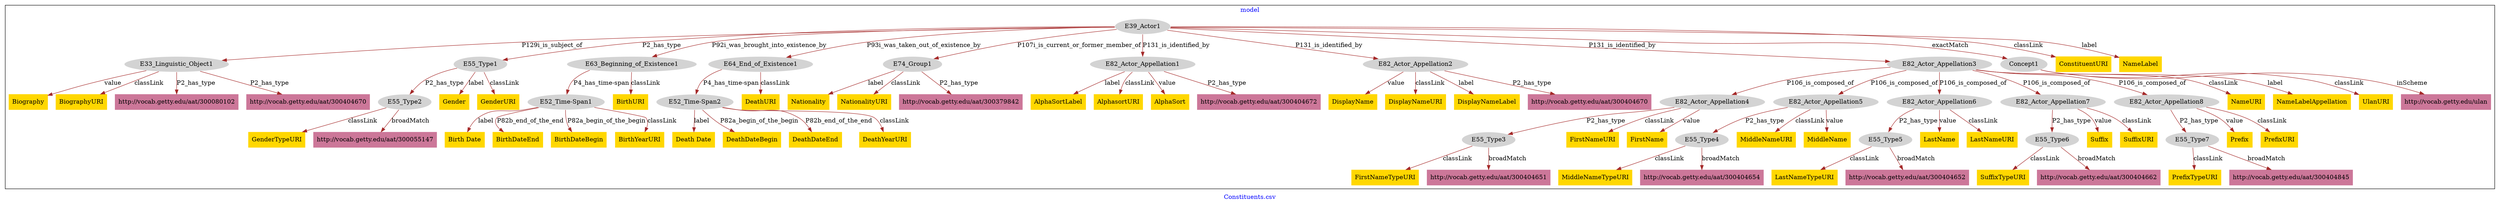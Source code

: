 digraph n0 {
fontcolor="blue"
remincross="true"
label="Constituents.csv"
subgraph cluster {
label="model"
n2[style="filled",color="white",fillcolor="lightgray",label="E39_Actor1"];
n3[style="filled",color="white",fillcolor="lightgray",label="E33_Linguistic_Object1"];
n4[style="filled",color="white",fillcolor="lightgray",label="E55_Type1"];
n5[style="filled",color="white",fillcolor="lightgray",label="E63_Beginning_of_Existence1"];
n6[style="filled",color="white",fillcolor="lightgray",label="E64_End_of_Existence1"];
n7[style="filled",color="white",fillcolor="lightgray",label="E74_Group1"];
n8[style="filled",color="white",fillcolor="lightgray",label="E82_Actor_Appellation1"];
n9[style="filled",color="white",fillcolor="lightgray",label="E82_Actor_Appellation2"];
n10[style="filled",color="white",fillcolor="lightgray",label="E82_Actor_Appellation3"];
n11[style="filled",color="white",fillcolor="lightgray",label="Concept1"];
n12[style="filled",color="white",fillcolor="lightgray",label="E55_Type2"];
n13[style="filled",color="white",fillcolor="lightgray",label="E52_Time-Span1"];
n14[style="filled",color="white",fillcolor="lightgray",label="E52_Time-Span2"];
n15[style="filled",color="white",fillcolor="lightgray",label="E82_Actor_Appellation4"];
n16[style="filled",color="white",fillcolor="lightgray",label="E82_Actor_Appellation5"];
n17[style="filled",color="white",fillcolor="lightgray",label="E82_Actor_Appellation6"];
n18[style="filled",color="white",fillcolor="lightgray",label="E82_Actor_Appellation7"];
n19[style="filled",color="white",fillcolor="lightgray",label="E82_Actor_Appellation8"];
n20[style="filled",color="white",fillcolor="lightgray",label="E55_Type3"];
n21[style="filled",color="white",fillcolor="lightgray",label="E55_Type4"];
n22[style="filled",color="white",fillcolor="lightgray",label="E55_Type5"];
n23[style="filled",color="white",fillcolor="lightgray",label="E55_Type6"];
n24[style="filled",color="white",fillcolor="lightgray",label="E55_Type7"];
n25[shape="plaintext",style="filled",fillcolor="gold",label="LastName"];
n26[shape="plaintext",style="filled",fillcolor="gold",label="Suffix"];
n27[shape="plaintext",style="filled",fillcolor="gold",label="Prefix"];
n28[shape="plaintext",style="filled",fillcolor="gold",label="Biography"];
n29[shape="plaintext",style="filled",fillcolor="gold",label="SuffixTypeURI"];
n30[shape="plaintext",style="filled",fillcolor="gold",label="SuffixURI"];
n31[shape="plaintext",style="filled",fillcolor="gold",label="Birth Date"];
n32[shape="plaintext",style="filled",fillcolor="gold",label="Death Date"];
n33[shape="plaintext",style="filled",fillcolor="gold",label="MiddleNameURI"];
n34[shape="plaintext",style="filled",fillcolor="gold",label="FirstNameTypeURI"];
n35[shape="plaintext",style="filled",fillcolor="gold",label="DisplayName"];
n36[shape="plaintext",style="filled",fillcolor="gold",label="FirstNameURI"];
n37[shape="plaintext",style="filled",fillcolor="gold",label="FirstName"];
n38[shape="plaintext",style="filled",fillcolor="gold",label="MiddleName"];
n39[shape="plaintext",style="filled",fillcolor="gold",label="BirthDateEnd"];
n40[shape="plaintext",style="filled",fillcolor="gold",label="DeathURI"];
n41[shape="plaintext",style="filled",fillcolor="gold",label="DeathDateBegin"];
n42[shape="plaintext",style="filled",fillcolor="gold",label="AlphaSortLabel"];
n43[shape="plaintext",style="filled",fillcolor="gold",label="NameURI"];
n44[shape="plaintext",style="filled",fillcolor="gold",label="BirthDateBegin"];
n45[shape="plaintext",style="filled",fillcolor="gold",label="ConstituentURI"];
n46[shape="plaintext",style="filled",fillcolor="gold",label="GenderTypeURI"];
n47[shape="plaintext",style="filled",fillcolor="gold",label="DeathDateEnd"];
n48[shape="plaintext",style="filled",fillcolor="gold",label="BiographyURI"];
n49[shape="plaintext",style="filled",fillcolor="gold",label="Gender"];
n50[shape="plaintext",style="filled",fillcolor="gold",label="NameLabelAppellation"];
n51[shape="plaintext",style="filled",fillcolor="gold",label="LastNameURI"];
n52[shape="plaintext",style="filled",fillcolor="gold",label="UlanURI"];
n53[shape="plaintext",style="filled",fillcolor="gold",label="Nationality"];
n54[shape="plaintext",style="filled",fillcolor="gold",label="DisplayNameURI"];
n55[shape="plaintext",style="filled",fillcolor="gold",label="GenderURI"];
n56[shape="plaintext",style="filled",fillcolor="gold",label="AlphasortURI"];
n57[shape="plaintext",style="filled",fillcolor="gold",label="NationalityURI"];
n58[shape="plaintext",style="filled",fillcolor="gold",label="BirthYearURI"];
n59[shape="plaintext",style="filled",fillcolor="gold",label="AlphaSort"];
n60[shape="plaintext",style="filled",fillcolor="gold",label="DisplayNameLabel"];
n61[shape="plaintext",style="filled",fillcolor="gold",label="LastNameTypeURI"];
n62[shape="plaintext",style="filled",fillcolor="gold",label="PrefixURI"];
n63[shape="plaintext",style="filled",fillcolor="gold",label="BirthURI"];
n64[shape="plaintext",style="filled",fillcolor="gold",label="NameLabel"];
n65[shape="plaintext",style="filled",fillcolor="gold",label="PrefixTypeURI"];
n66[shape="plaintext",style="filled",fillcolor="gold",label="DeathYearURI"];
n67[shape="plaintext",style="filled",fillcolor="gold",label="MiddleNameTypeURI"];
n68[shape="plaintext",style="filled",fillcolor="#CC7799",label="http://vocab.getty.edu/aat/300404672"];
n69[shape="plaintext",style="filled",fillcolor="#CC7799",label="http://vocab.getty.edu/aat/300080102"];
n70[shape="plaintext",style="filled",fillcolor="#CC7799",label="http://vocab.getty.edu/aat/300404670"];
n71[shape="plaintext",style="filled",fillcolor="#CC7799",label="http://vocab.getty.edu/aat/300404670"];
n72[shape="plaintext",style="filled",fillcolor="#CC7799",label="http://vocab.getty.edu/aat/300379842"];
n73[shape="plaintext",style="filled",fillcolor="#CC7799",label="http://vocab.getty.edu/aat/300404651"];
n74[shape="plaintext",style="filled",fillcolor="#CC7799",label="http://vocab.getty.edu/aat/300404662"];
n75[shape="plaintext",style="filled",fillcolor="#CC7799",label="http://vocab.getty.edu/aat/300404654"];
n76[shape="plaintext",style="filled",fillcolor="#CC7799",label="http://vocab.getty.edu/aat/300404845"];
n77[shape="plaintext",style="filled",fillcolor="#CC7799",label="http://vocab.getty.edu/aat/300404652"];
n78[shape="plaintext",style="filled",fillcolor="#CC7799",label="http://vocab.getty.edu/aat/300055147"];
n79[shape="plaintext",style="filled",fillcolor="#CC7799",label="http://vocab.getty.edu/ulan"];
}
n2 -> n3[color="brown",fontcolor="black",label="P129i_is_subject_of"]
n2 -> n4[color="brown",fontcolor="black",label="P2_has_type"]
n2 -> n5[color="brown",fontcolor="black",label="P92i_was_brought_into_existence_by"]
n2 -> n6[color="brown",fontcolor="black",label="P93i_was_taken_out_of_existence_by"]
n2 -> n7[color="brown",fontcolor="black",label="P107i_is_current_or_former_member_of"]
n2 -> n8[color="brown",fontcolor="black",label="P131_is_identified_by"]
n2 -> n9[color="brown",fontcolor="black",label="P131_is_identified_by"]
n2 -> n10[color="brown",fontcolor="black",label="P131_is_identified_by"]
n2 -> n11[color="brown",fontcolor="black",label="exactMatch"]
n4 -> n12[color="brown",fontcolor="black",label="P2_has_type"]
n5 -> n13[color="brown",fontcolor="black",label="P4_has_time-span"]
n6 -> n14[color="brown",fontcolor="black",label="P4_has_time-span"]
n10 -> n15[color="brown",fontcolor="black",label="P106_is_composed_of"]
n10 -> n16[color="brown",fontcolor="black",label="P106_is_composed_of"]
n10 -> n17[color="brown",fontcolor="black",label="P106_is_composed_of"]
n10 -> n18[color="brown",fontcolor="black",label="P106_is_composed_of"]
n10 -> n19[color="brown",fontcolor="black",label="P106_is_composed_of"]
n15 -> n20[color="brown",fontcolor="black",label="P2_has_type"]
n16 -> n21[color="brown",fontcolor="black",label="P2_has_type"]
n17 -> n22[color="brown",fontcolor="black",label="P2_has_type"]
n18 -> n23[color="brown",fontcolor="black",label="P2_has_type"]
n19 -> n24[color="brown",fontcolor="black",label="P2_has_type"]
n17 -> n25[color="brown",fontcolor="black",label="value"]
n18 -> n26[color="brown",fontcolor="black",label="value"]
n19 -> n27[color="brown",fontcolor="black",label="value"]
n3 -> n28[color="brown",fontcolor="black",label="value"]
n23 -> n29[color="brown",fontcolor="black",label="classLink"]
n18 -> n30[color="brown",fontcolor="black",label="classLink"]
n13 -> n31[color="brown",fontcolor="black",label="label"]
n14 -> n32[color="brown",fontcolor="black",label="label"]
n16 -> n33[color="brown",fontcolor="black",label="classLink"]
n20 -> n34[color="brown",fontcolor="black",label="classLink"]
n9 -> n35[color="brown",fontcolor="black",label="value"]
n15 -> n36[color="brown",fontcolor="black",label="classLink"]
n15 -> n37[color="brown",fontcolor="black",label="value"]
n16 -> n38[color="brown",fontcolor="black",label="value"]
n13 -> n39[color="brown",fontcolor="black",label="P82b_end_of_the_end"]
n6 -> n40[color="brown",fontcolor="black",label="classLink"]
n14 -> n41[color="brown",fontcolor="black",label="P82a_begin_of_the_begin"]
n8 -> n42[color="brown",fontcolor="black",label="label"]
n10 -> n43[color="brown",fontcolor="black",label="classLink"]
n13 -> n44[color="brown",fontcolor="black",label="P82a_begin_of_the_begin"]
n2 -> n45[color="brown",fontcolor="black",label="classLink"]
n12 -> n46[color="brown",fontcolor="black",label="classLink"]
n14 -> n47[color="brown",fontcolor="black",label="P82b_end_of_the_end"]
n3 -> n48[color="brown",fontcolor="black",label="classLink"]
n4 -> n49[color="brown",fontcolor="black",label="label"]
n10 -> n50[color="brown",fontcolor="black",label="label"]
n17 -> n51[color="brown",fontcolor="black",label="classLink"]
n11 -> n52[color="brown",fontcolor="black",label="classLink"]
n7 -> n53[color="brown",fontcolor="black",label="label"]
n9 -> n54[color="brown",fontcolor="black",label="classLink"]
n4 -> n55[color="brown",fontcolor="black",label="classLink"]
n8 -> n56[color="brown",fontcolor="black",label="classLink"]
n7 -> n57[color="brown",fontcolor="black",label="classLink"]
n13 -> n58[color="brown",fontcolor="black",label="classLink"]
n8 -> n59[color="brown",fontcolor="black",label="value"]
n9 -> n60[color="brown",fontcolor="black",label="label"]
n22 -> n61[color="brown",fontcolor="black",label="classLink"]
n19 -> n62[color="brown",fontcolor="black",label="classLink"]
n5 -> n63[color="brown",fontcolor="black",label="classLink"]
n2 -> n64[color="brown",fontcolor="black",label="label"]
n24 -> n65[color="brown",fontcolor="black",label="classLink"]
n14 -> n66[color="brown",fontcolor="black",label="classLink"]
n21 -> n67[color="brown",fontcolor="black",label="classLink"]
n8 -> n68[color="brown",fontcolor="black",label="P2_has_type"]
n3 -> n69[color="brown",fontcolor="black",label="P2_has_type"]
n9 -> n70[color="brown",fontcolor="black",label="P2_has_type"]
n3 -> n71[color="brown",fontcolor="black",label="P2_has_type"]
n7 -> n72[color="brown",fontcolor="black",label="P2_has_type"]
n20 -> n73[color="brown",fontcolor="black",label="broadMatch"]
n23 -> n74[color="brown",fontcolor="black",label="broadMatch"]
n21 -> n75[color="brown",fontcolor="black",label="broadMatch"]
n24 -> n76[color="brown",fontcolor="black",label="broadMatch"]
n22 -> n77[color="brown",fontcolor="black",label="broadMatch"]
n12 -> n78[color="brown",fontcolor="black",label="broadMatch"]
n11 -> n79[color="brown",fontcolor="black",label="inScheme"]
}

